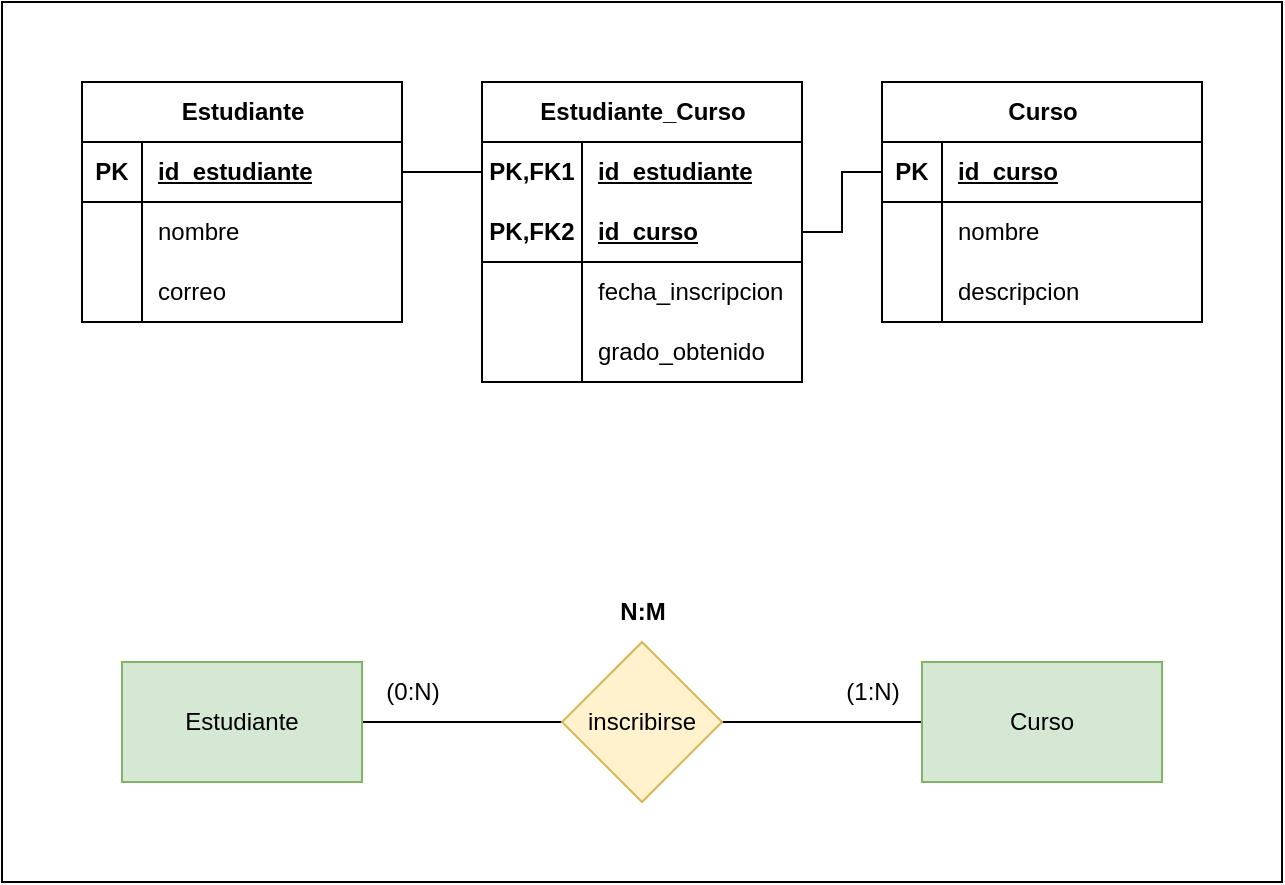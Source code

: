 <mxfile version="26.0.10">
  <diagram name="Page-1" id="w2hLiKUpQ7df4MrV9Hkg">
    <mxGraphModel dx="942" dy="523" grid="1" gridSize="10" guides="1" tooltips="1" connect="1" arrows="1" fold="1" page="1" pageScale="1" pageWidth="850" pageHeight="1100" math="0" shadow="0">
      <root>
        <mxCell id="0" />
        <mxCell id="1" parent="0" />
        <mxCell id="34GHXUDpjj5cj3M8yxO6-102" value="" style="group" vertex="1" connectable="0" parent="1">
          <mxGeometry width="640" height="440" as="geometry" />
        </mxCell>
        <mxCell id="34GHXUDpjj5cj3M8yxO6-101" value="" style="rounded=0;whiteSpace=wrap;html=1;" vertex="1" parent="34GHXUDpjj5cj3M8yxO6-102">
          <mxGeometry width="640" height="440" as="geometry" />
        </mxCell>
        <mxCell id="34GHXUDpjj5cj3M8yxO6-4" style="edgeStyle=orthogonalEdgeStyle;rounded=0;orthogonalLoop=1;jettySize=auto;html=1;exitX=1;exitY=0.5;exitDx=0;exitDy=0;entryX=0;entryY=0.5;entryDx=0;entryDy=0;endArrow=none;startFill=0;" edge="1" parent="34GHXUDpjj5cj3M8yxO6-102" source="34GHXUDpjj5cj3M8yxO6-1" target="34GHXUDpjj5cj3M8yxO6-3">
          <mxGeometry relative="1" as="geometry" />
        </mxCell>
        <mxCell id="34GHXUDpjj5cj3M8yxO6-5" style="edgeStyle=orthogonalEdgeStyle;rounded=0;orthogonalLoop=1;jettySize=auto;html=1;exitX=0;exitY=0.5;exitDx=0;exitDy=0;entryX=1;entryY=0.5;entryDx=0;entryDy=0;endArrow=none;startFill=0;" edge="1" parent="34GHXUDpjj5cj3M8yxO6-102" source="34GHXUDpjj5cj3M8yxO6-1" target="34GHXUDpjj5cj3M8yxO6-2">
          <mxGeometry relative="1" as="geometry" />
        </mxCell>
        <mxCell id="34GHXUDpjj5cj3M8yxO6-1" value="inscribirse" style="rhombus;whiteSpace=wrap;html=1;fillColor=#fff2cc;strokeColor=#d6b656;" vertex="1" parent="34GHXUDpjj5cj3M8yxO6-102">
          <mxGeometry x="280" y="320" width="80" height="80" as="geometry" />
        </mxCell>
        <mxCell id="34GHXUDpjj5cj3M8yxO6-2" value="Estudiante" style="rounded=0;whiteSpace=wrap;html=1;fillColor=#d5e8d4;strokeColor=#82b366;" vertex="1" parent="34GHXUDpjj5cj3M8yxO6-102">
          <mxGeometry x="60" y="330" width="120" height="60" as="geometry" />
        </mxCell>
        <mxCell id="34GHXUDpjj5cj3M8yxO6-3" value="Curso" style="rounded=0;whiteSpace=wrap;html=1;fillColor=#d5e8d4;strokeColor=#82b366;" vertex="1" parent="34GHXUDpjj5cj3M8yxO6-102">
          <mxGeometry x="460" y="330" width="120" height="60" as="geometry" />
        </mxCell>
        <mxCell id="34GHXUDpjj5cj3M8yxO6-6" value="(1:N)" style="text;html=1;align=center;verticalAlign=middle;resizable=0;points=[];autosize=1;strokeColor=none;fillColor=none;" vertex="1" parent="34GHXUDpjj5cj3M8yxO6-102">
          <mxGeometry x="410" y="330" width="50" height="30" as="geometry" />
        </mxCell>
        <mxCell id="34GHXUDpjj5cj3M8yxO6-7" value="(0:N)" style="text;html=1;align=center;verticalAlign=middle;resizable=0;points=[];autosize=1;strokeColor=none;fillColor=none;" vertex="1" parent="34GHXUDpjj5cj3M8yxO6-102">
          <mxGeometry x="180" y="330" width="50" height="30" as="geometry" />
        </mxCell>
        <mxCell id="34GHXUDpjj5cj3M8yxO6-8" value="N:M" style="text;html=1;align=center;verticalAlign=middle;resizable=0;points=[];autosize=1;strokeColor=none;fillColor=none;fontStyle=1" vertex="1" parent="34GHXUDpjj5cj3M8yxO6-102">
          <mxGeometry x="295" y="290" width="50" height="30" as="geometry" />
        </mxCell>
        <mxCell id="34GHXUDpjj5cj3M8yxO6-9" value="Estudiante" style="shape=table;startSize=30;container=1;collapsible=1;childLayout=tableLayout;fixedRows=1;rowLines=0;fontStyle=1;align=center;resizeLast=1;html=1;" vertex="1" parent="34GHXUDpjj5cj3M8yxO6-102">
          <mxGeometry x="40" y="40" width="160" height="120" as="geometry" />
        </mxCell>
        <mxCell id="34GHXUDpjj5cj3M8yxO6-10" value="" style="shape=tableRow;horizontal=0;startSize=0;swimlaneHead=0;swimlaneBody=0;fillColor=none;collapsible=0;dropTarget=0;points=[[0,0.5],[1,0.5]];portConstraint=eastwest;top=0;left=0;right=0;bottom=1;" vertex="1" parent="34GHXUDpjj5cj3M8yxO6-9">
          <mxGeometry y="30" width="160" height="30" as="geometry" />
        </mxCell>
        <mxCell id="34GHXUDpjj5cj3M8yxO6-11" value="PK" style="shape=partialRectangle;connectable=0;fillColor=none;top=0;left=0;bottom=0;right=0;fontStyle=1;overflow=hidden;whiteSpace=wrap;html=1;" vertex="1" parent="34GHXUDpjj5cj3M8yxO6-10">
          <mxGeometry width="30" height="30" as="geometry">
            <mxRectangle width="30" height="30" as="alternateBounds" />
          </mxGeometry>
        </mxCell>
        <mxCell id="34GHXUDpjj5cj3M8yxO6-12" value="id_estudiante" style="shape=partialRectangle;connectable=0;fillColor=none;top=0;left=0;bottom=0;right=0;align=left;spacingLeft=6;fontStyle=5;overflow=hidden;whiteSpace=wrap;html=1;" vertex="1" parent="34GHXUDpjj5cj3M8yxO6-10">
          <mxGeometry x="30" width="130" height="30" as="geometry">
            <mxRectangle width="130" height="30" as="alternateBounds" />
          </mxGeometry>
        </mxCell>
        <mxCell id="34GHXUDpjj5cj3M8yxO6-13" value="" style="shape=tableRow;horizontal=0;startSize=0;swimlaneHead=0;swimlaneBody=0;fillColor=none;collapsible=0;dropTarget=0;points=[[0,0.5],[1,0.5]];portConstraint=eastwest;top=0;left=0;right=0;bottom=0;" vertex="1" parent="34GHXUDpjj5cj3M8yxO6-9">
          <mxGeometry y="60" width="160" height="30" as="geometry" />
        </mxCell>
        <mxCell id="34GHXUDpjj5cj3M8yxO6-14" value="" style="shape=partialRectangle;connectable=0;fillColor=none;top=0;left=0;bottom=0;right=0;editable=1;overflow=hidden;whiteSpace=wrap;html=1;" vertex="1" parent="34GHXUDpjj5cj3M8yxO6-13">
          <mxGeometry width="30" height="30" as="geometry">
            <mxRectangle width="30" height="30" as="alternateBounds" />
          </mxGeometry>
        </mxCell>
        <mxCell id="34GHXUDpjj5cj3M8yxO6-15" value="nombre" style="shape=partialRectangle;connectable=0;fillColor=none;top=0;left=0;bottom=0;right=0;align=left;spacingLeft=6;overflow=hidden;whiteSpace=wrap;html=1;" vertex="1" parent="34GHXUDpjj5cj3M8yxO6-13">
          <mxGeometry x="30" width="130" height="30" as="geometry">
            <mxRectangle width="130" height="30" as="alternateBounds" />
          </mxGeometry>
        </mxCell>
        <mxCell id="34GHXUDpjj5cj3M8yxO6-16" value="" style="shape=tableRow;horizontal=0;startSize=0;swimlaneHead=0;swimlaneBody=0;fillColor=none;collapsible=0;dropTarget=0;points=[[0,0.5],[1,0.5]];portConstraint=eastwest;top=0;left=0;right=0;bottom=0;" vertex="1" parent="34GHXUDpjj5cj3M8yxO6-9">
          <mxGeometry y="90" width="160" height="30" as="geometry" />
        </mxCell>
        <mxCell id="34GHXUDpjj5cj3M8yxO6-17" value="" style="shape=partialRectangle;connectable=0;fillColor=none;top=0;left=0;bottom=0;right=0;editable=1;overflow=hidden;whiteSpace=wrap;html=1;" vertex="1" parent="34GHXUDpjj5cj3M8yxO6-16">
          <mxGeometry width="30" height="30" as="geometry">
            <mxRectangle width="30" height="30" as="alternateBounds" />
          </mxGeometry>
        </mxCell>
        <mxCell id="34GHXUDpjj5cj3M8yxO6-18" value="correo" style="shape=partialRectangle;connectable=0;fillColor=none;top=0;left=0;bottom=0;right=0;align=left;spacingLeft=6;overflow=hidden;whiteSpace=wrap;html=1;" vertex="1" parent="34GHXUDpjj5cj3M8yxO6-16">
          <mxGeometry x="30" width="130" height="30" as="geometry">
            <mxRectangle width="130" height="30" as="alternateBounds" />
          </mxGeometry>
        </mxCell>
        <mxCell id="34GHXUDpjj5cj3M8yxO6-22" value="Curso" style="shape=table;startSize=30;container=1;collapsible=1;childLayout=tableLayout;fixedRows=1;rowLines=0;fontStyle=1;align=center;resizeLast=1;html=1;" vertex="1" parent="34GHXUDpjj5cj3M8yxO6-102">
          <mxGeometry x="440" y="40" width="160" height="120" as="geometry" />
        </mxCell>
        <mxCell id="34GHXUDpjj5cj3M8yxO6-23" value="" style="shape=tableRow;horizontal=0;startSize=0;swimlaneHead=0;swimlaneBody=0;fillColor=none;collapsible=0;dropTarget=0;points=[[0,0.5],[1,0.5]];portConstraint=eastwest;top=0;left=0;right=0;bottom=1;" vertex="1" parent="34GHXUDpjj5cj3M8yxO6-22">
          <mxGeometry y="30" width="160" height="30" as="geometry" />
        </mxCell>
        <mxCell id="34GHXUDpjj5cj3M8yxO6-24" value="PK" style="shape=partialRectangle;connectable=0;fillColor=none;top=0;left=0;bottom=0;right=0;fontStyle=1;overflow=hidden;whiteSpace=wrap;html=1;" vertex="1" parent="34GHXUDpjj5cj3M8yxO6-23">
          <mxGeometry width="30" height="30" as="geometry">
            <mxRectangle width="30" height="30" as="alternateBounds" />
          </mxGeometry>
        </mxCell>
        <mxCell id="34GHXUDpjj5cj3M8yxO6-25" value="id_curso" style="shape=partialRectangle;connectable=0;fillColor=none;top=0;left=0;bottom=0;right=0;align=left;spacingLeft=6;fontStyle=5;overflow=hidden;whiteSpace=wrap;html=1;" vertex="1" parent="34GHXUDpjj5cj3M8yxO6-23">
          <mxGeometry x="30" width="130" height="30" as="geometry">
            <mxRectangle width="130" height="30" as="alternateBounds" />
          </mxGeometry>
        </mxCell>
        <mxCell id="34GHXUDpjj5cj3M8yxO6-26" value="" style="shape=tableRow;horizontal=0;startSize=0;swimlaneHead=0;swimlaneBody=0;fillColor=none;collapsible=0;dropTarget=0;points=[[0,0.5],[1,0.5]];portConstraint=eastwest;top=0;left=0;right=0;bottom=0;" vertex="1" parent="34GHXUDpjj5cj3M8yxO6-22">
          <mxGeometry y="60" width="160" height="30" as="geometry" />
        </mxCell>
        <mxCell id="34GHXUDpjj5cj3M8yxO6-27" value="" style="shape=partialRectangle;connectable=0;fillColor=none;top=0;left=0;bottom=0;right=0;editable=1;overflow=hidden;whiteSpace=wrap;html=1;" vertex="1" parent="34GHXUDpjj5cj3M8yxO6-26">
          <mxGeometry width="30" height="30" as="geometry">
            <mxRectangle width="30" height="30" as="alternateBounds" />
          </mxGeometry>
        </mxCell>
        <mxCell id="34GHXUDpjj5cj3M8yxO6-28" value="nombre" style="shape=partialRectangle;connectable=0;fillColor=none;top=0;left=0;bottom=0;right=0;align=left;spacingLeft=6;overflow=hidden;whiteSpace=wrap;html=1;" vertex="1" parent="34GHXUDpjj5cj3M8yxO6-26">
          <mxGeometry x="30" width="130" height="30" as="geometry">
            <mxRectangle width="130" height="30" as="alternateBounds" />
          </mxGeometry>
        </mxCell>
        <mxCell id="34GHXUDpjj5cj3M8yxO6-29" value="" style="shape=tableRow;horizontal=0;startSize=0;swimlaneHead=0;swimlaneBody=0;fillColor=none;collapsible=0;dropTarget=0;points=[[0,0.5],[1,0.5]];portConstraint=eastwest;top=0;left=0;right=0;bottom=0;" vertex="1" parent="34GHXUDpjj5cj3M8yxO6-22">
          <mxGeometry y="90" width="160" height="30" as="geometry" />
        </mxCell>
        <mxCell id="34GHXUDpjj5cj3M8yxO6-30" value="" style="shape=partialRectangle;connectable=0;fillColor=none;top=0;left=0;bottom=0;right=0;editable=1;overflow=hidden;whiteSpace=wrap;html=1;" vertex="1" parent="34GHXUDpjj5cj3M8yxO6-29">
          <mxGeometry width="30" height="30" as="geometry">
            <mxRectangle width="30" height="30" as="alternateBounds" />
          </mxGeometry>
        </mxCell>
        <mxCell id="34GHXUDpjj5cj3M8yxO6-31" value="descripcion" style="shape=partialRectangle;connectable=0;fillColor=none;top=0;left=0;bottom=0;right=0;align=left;spacingLeft=6;overflow=hidden;whiteSpace=wrap;html=1;" vertex="1" parent="34GHXUDpjj5cj3M8yxO6-29">
          <mxGeometry x="30" width="130" height="30" as="geometry">
            <mxRectangle width="130" height="30" as="alternateBounds" />
          </mxGeometry>
        </mxCell>
        <mxCell id="34GHXUDpjj5cj3M8yxO6-35" value="Estudiante_Curso" style="shape=table;startSize=30;container=1;collapsible=1;childLayout=tableLayout;fixedRows=1;rowLines=0;fontStyle=1;align=center;resizeLast=1;html=1;" vertex="1" parent="34GHXUDpjj5cj3M8yxO6-102">
          <mxGeometry x="240" y="40" width="160" height="150" as="geometry" />
        </mxCell>
        <mxCell id="34GHXUDpjj5cj3M8yxO6-36" value="" style="shape=tableRow;horizontal=0;startSize=0;swimlaneHead=0;swimlaneBody=0;fillColor=none;collapsible=0;dropTarget=0;points=[[0,0.5],[1,0.5]];portConstraint=eastwest;top=0;left=0;right=0;bottom=0;" vertex="1" parent="34GHXUDpjj5cj3M8yxO6-35">
          <mxGeometry y="30" width="160" height="30" as="geometry" />
        </mxCell>
        <mxCell id="34GHXUDpjj5cj3M8yxO6-37" value="PK,FK1" style="shape=partialRectangle;connectable=0;fillColor=none;top=0;left=0;bottom=0;right=0;fontStyle=1;overflow=hidden;whiteSpace=wrap;html=1;" vertex="1" parent="34GHXUDpjj5cj3M8yxO6-36">
          <mxGeometry width="50" height="30" as="geometry">
            <mxRectangle width="50" height="30" as="alternateBounds" />
          </mxGeometry>
        </mxCell>
        <mxCell id="34GHXUDpjj5cj3M8yxO6-38" value="id_estudiante" style="shape=partialRectangle;connectable=0;fillColor=none;top=0;left=0;bottom=0;right=0;align=left;spacingLeft=6;fontStyle=5;overflow=hidden;whiteSpace=wrap;html=1;" vertex="1" parent="34GHXUDpjj5cj3M8yxO6-36">
          <mxGeometry x="50" width="110" height="30" as="geometry">
            <mxRectangle width="110" height="30" as="alternateBounds" />
          </mxGeometry>
        </mxCell>
        <mxCell id="34GHXUDpjj5cj3M8yxO6-96" value="" style="shape=tableRow;horizontal=0;startSize=0;swimlaneHead=0;swimlaneBody=0;fillColor=none;collapsible=0;dropTarget=0;points=[[0,0.5],[1,0.5]];portConstraint=eastwest;top=0;left=0;right=0;bottom=1;" vertex="1" parent="34GHXUDpjj5cj3M8yxO6-35">
          <mxGeometry y="60" width="160" height="30" as="geometry" />
        </mxCell>
        <mxCell id="34GHXUDpjj5cj3M8yxO6-97" value="PK,FK2" style="shape=partialRectangle;connectable=0;fillColor=none;top=0;left=0;bottom=0;right=0;fontStyle=1;overflow=hidden;whiteSpace=wrap;html=1;" vertex="1" parent="34GHXUDpjj5cj3M8yxO6-96">
          <mxGeometry width="50" height="30" as="geometry">
            <mxRectangle width="50" height="30" as="alternateBounds" />
          </mxGeometry>
        </mxCell>
        <mxCell id="34GHXUDpjj5cj3M8yxO6-98" value="id_curso" style="shape=partialRectangle;connectable=0;fillColor=none;top=0;left=0;bottom=0;right=0;align=left;spacingLeft=6;fontStyle=5;overflow=hidden;whiteSpace=wrap;html=1;" vertex="1" parent="34GHXUDpjj5cj3M8yxO6-96">
          <mxGeometry x="50" width="110" height="30" as="geometry">
            <mxRectangle width="110" height="30" as="alternateBounds" />
          </mxGeometry>
        </mxCell>
        <mxCell id="34GHXUDpjj5cj3M8yxO6-39" value="" style="shape=tableRow;horizontal=0;startSize=0;swimlaneHead=0;swimlaneBody=0;fillColor=none;collapsible=0;dropTarget=0;points=[[0,0.5],[1,0.5]];portConstraint=eastwest;top=0;left=0;right=0;bottom=0;" vertex="1" parent="34GHXUDpjj5cj3M8yxO6-35">
          <mxGeometry y="90" width="160" height="30" as="geometry" />
        </mxCell>
        <mxCell id="34GHXUDpjj5cj3M8yxO6-40" value="" style="shape=partialRectangle;connectable=0;fillColor=none;top=0;left=0;bottom=0;right=0;editable=1;overflow=hidden;whiteSpace=wrap;html=1;" vertex="1" parent="34GHXUDpjj5cj3M8yxO6-39">
          <mxGeometry width="50" height="30" as="geometry">
            <mxRectangle width="50" height="30" as="alternateBounds" />
          </mxGeometry>
        </mxCell>
        <mxCell id="34GHXUDpjj5cj3M8yxO6-41" value="fecha_inscripcion" style="shape=partialRectangle;connectable=0;fillColor=none;top=0;left=0;bottom=0;right=0;align=left;spacingLeft=6;overflow=hidden;whiteSpace=wrap;html=1;" vertex="1" parent="34GHXUDpjj5cj3M8yxO6-39">
          <mxGeometry x="50" width="110" height="30" as="geometry">
            <mxRectangle width="110" height="30" as="alternateBounds" />
          </mxGeometry>
        </mxCell>
        <mxCell id="34GHXUDpjj5cj3M8yxO6-42" value="" style="shape=tableRow;horizontal=0;startSize=0;swimlaneHead=0;swimlaneBody=0;fillColor=none;collapsible=0;dropTarget=0;points=[[0,0.5],[1,0.5]];portConstraint=eastwest;top=0;left=0;right=0;bottom=0;" vertex="1" parent="34GHXUDpjj5cj3M8yxO6-35">
          <mxGeometry y="120" width="160" height="30" as="geometry" />
        </mxCell>
        <mxCell id="34GHXUDpjj5cj3M8yxO6-43" value="" style="shape=partialRectangle;connectable=0;fillColor=none;top=0;left=0;bottom=0;right=0;editable=1;overflow=hidden;whiteSpace=wrap;html=1;" vertex="1" parent="34GHXUDpjj5cj3M8yxO6-42">
          <mxGeometry width="50" height="30" as="geometry">
            <mxRectangle width="50" height="30" as="alternateBounds" />
          </mxGeometry>
        </mxCell>
        <mxCell id="34GHXUDpjj5cj3M8yxO6-44" value="grado_obtenido" style="shape=partialRectangle;connectable=0;fillColor=none;top=0;left=0;bottom=0;right=0;align=left;spacingLeft=6;overflow=hidden;whiteSpace=wrap;html=1;" vertex="1" parent="34GHXUDpjj5cj3M8yxO6-42">
          <mxGeometry x="50" width="110" height="30" as="geometry">
            <mxRectangle width="110" height="30" as="alternateBounds" />
          </mxGeometry>
        </mxCell>
        <mxCell id="34GHXUDpjj5cj3M8yxO6-99" style="edgeStyle=orthogonalEdgeStyle;rounded=0;orthogonalLoop=1;jettySize=auto;html=1;exitX=1;exitY=0.5;exitDx=0;exitDy=0;entryX=0;entryY=0.5;entryDx=0;entryDy=0;endArrow=none;startFill=0;" edge="1" parent="34GHXUDpjj5cj3M8yxO6-102" source="34GHXUDpjj5cj3M8yxO6-10" target="34GHXUDpjj5cj3M8yxO6-36">
          <mxGeometry relative="1" as="geometry" />
        </mxCell>
        <mxCell id="34GHXUDpjj5cj3M8yxO6-100" style="edgeStyle=orthogonalEdgeStyle;rounded=0;orthogonalLoop=1;jettySize=auto;html=1;exitX=0;exitY=0.5;exitDx=0;exitDy=0;entryX=1;entryY=0.5;entryDx=0;entryDy=0;endArrow=none;startFill=0;" edge="1" parent="34GHXUDpjj5cj3M8yxO6-102" source="34GHXUDpjj5cj3M8yxO6-23" target="34GHXUDpjj5cj3M8yxO6-96">
          <mxGeometry relative="1" as="geometry" />
        </mxCell>
      </root>
    </mxGraphModel>
  </diagram>
</mxfile>
